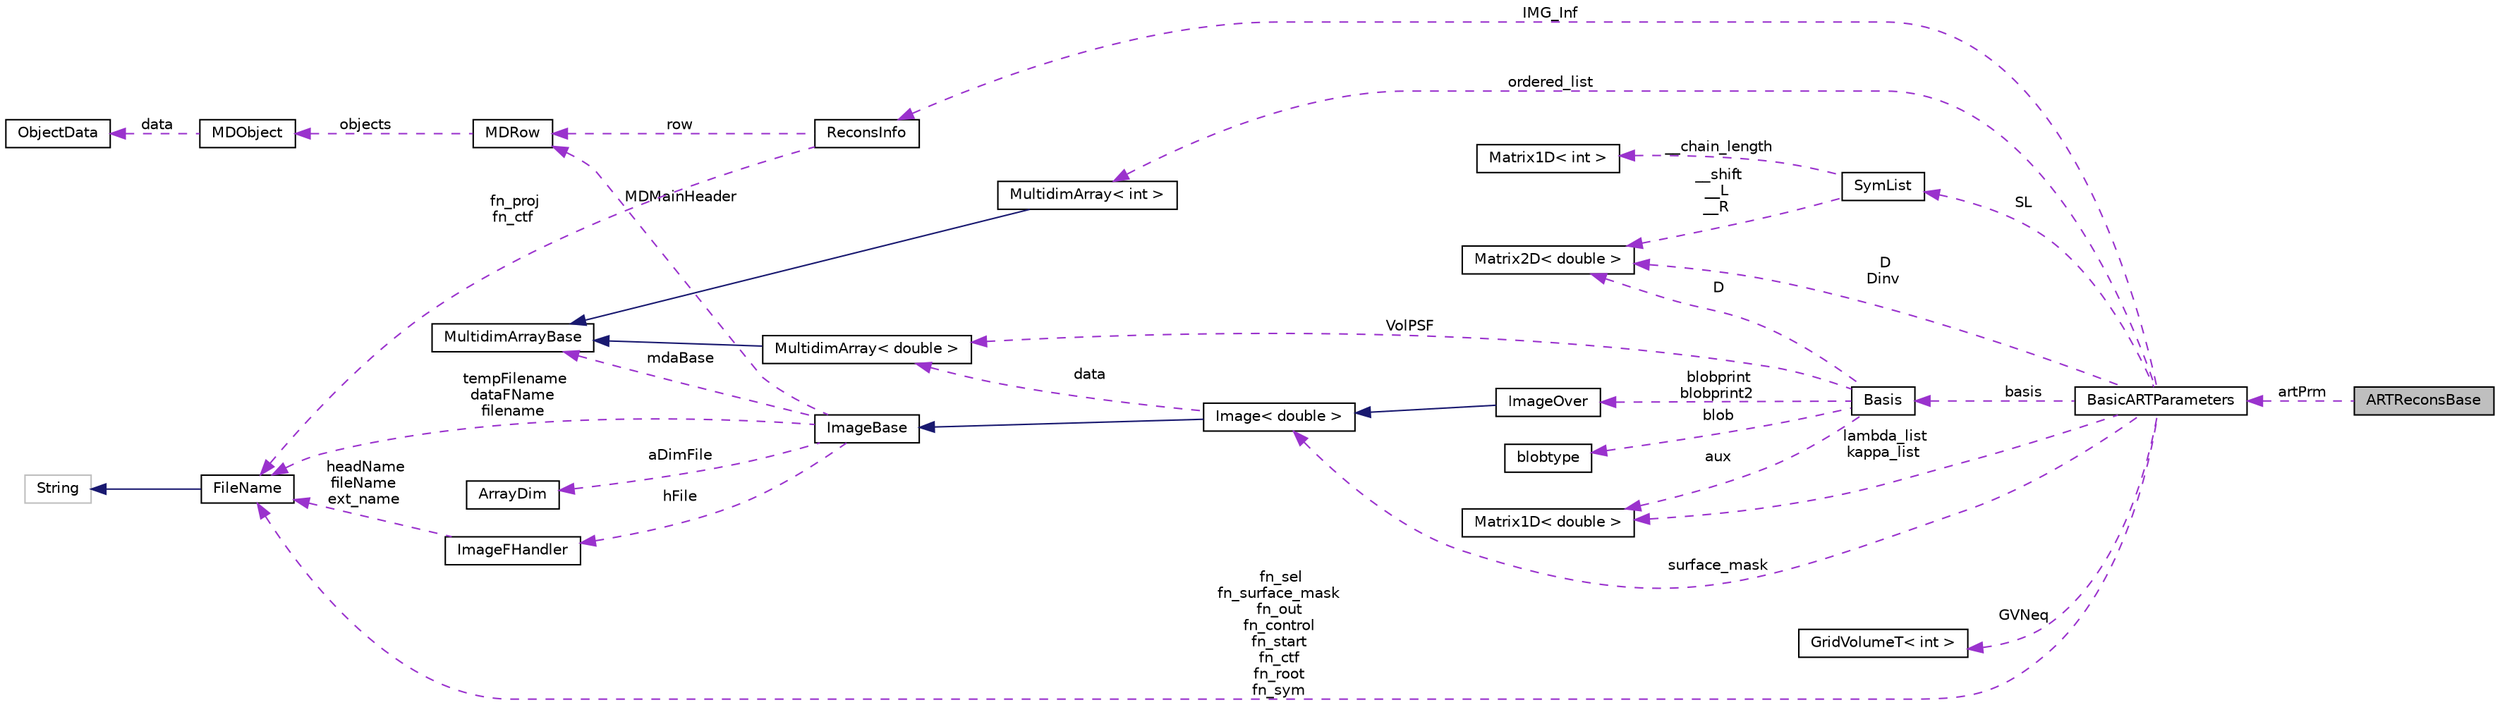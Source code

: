 digraph "ARTReconsBase"
{
  edge [fontname="Helvetica",fontsize="10",labelfontname="Helvetica",labelfontsize="10"];
  node [fontname="Helvetica",fontsize="10",shape=record];
  rankdir="LR";
  Node3 [label="ARTReconsBase",height=0.2,width=0.4,color="black", fillcolor="grey75", style="filled", fontcolor="black"];
  Node4 -> Node3 [dir="back",color="darkorchid3",fontsize="10",style="dashed",label=" artPrm" ,fontname="Helvetica"];
  Node4 [label="BasicARTParameters",height=0.2,width=0.4,color="black", fillcolor="white", style="filled",URL="$classBasicARTParameters.html"];
  Node5 -> Node4 [dir="back",color="darkorchid3",fontsize="10",style="dashed",label=" IMG_Inf" ,fontname="Helvetica"];
  Node5 [label="ReconsInfo",height=0.2,width=0.4,color="black", fillcolor="white", style="filled",URL="$structReconsInfo.html"];
  Node6 -> Node5 [dir="back",color="darkorchid3",fontsize="10",style="dashed",label=" row" ,fontname="Helvetica"];
  Node6 [label="MDRow",height=0.2,width=0.4,color="black", fillcolor="white", style="filled",URL="$classMDRow.html"];
  Node7 -> Node6 [dir="back",color="darkorchid3",fontsize="10",style="dashed",label=" objects" ,fontname="Helvetica"];
  Node7 [label="MDObject",height=0.2,width=0.4,color="black", fillcolor="white", style="filled",URL="$classMDObject.html"];
  Node8 -> Node7 [dir="back",color="darkorchid3",fontsize="10",style="dashed",label=" data" ,fontname="Helvetica"];
  Node8 [label="ObjectData",height=0.2,width=0.4,color="black", fillcolor="white", style="filled",URL="$unionObjectData.html"];
  Node9 -> Node5 [dir="back",color="darkorchid3",fontsize="10",style="dashed",label=" fn_proj\nfn_ctf" ,fontname="Helvetica"];
  Node9 [label="FileName",height=0.2,width=0.4,color="black", fillcolor="white", style="filled",URL="$classFileName.html"];
  Node10 -> Node9 [dir="back",color="midnightblue",fontsize="10",style="solid",fontname="Helvetica"];
  Node10 [label="String",height=0.2,width=0.4,color="grey75", fillcolor="white", style="filled"];
  Node11 -> Node4 [dir="back",color="darkorchid3",fontsize="10",style="dashed",label=" D\nDinv" ,fontname="Helvetica"];
  Node11 [label="Matrix2D\< double \>",height=0.2,width=0.4,color="black", fillcolor="white", style="filled",URL="$classMatrix2D.html"];
  Node12 -> Node4 [dir="back",color="darkorchid3",fontsize="10",style="dashed",label=" basis" ,fontname="Helvetica"];
  Node12 [label="Basis",height=0.2,width=0.4,color="black", fillcolor="white", style="filled",URL="$classBasis.html"];
  Node13 -> Node12 [dir="back",color="darkorchid3",fontsize="10",style="dashed",label=" blobprint\nblobprint2" ,fontname="Helvetica"];
  Node13 [label="ImageOver",height=0.2,width=0.4,color="black", fillcolor="white", style="filled",URL="$classImageOver.html"];
  Node14 -> Node13 [dir="back",color="midnightblue",fontsize="10",style="solid",fontname="Helvetica"];
  Node14 [label="Image\< double \>",height=0.2,width=0.4,color="black", fillcolor="white", style="filled",URL="$classImage.html"];
  Node15 -> Node14 [dir="back",color="midnightblue",fontsize="10",style="solid",fontname="Helvetica"];
  Node15 [label="ImageBase",height=0.2,width=0.4,color="black", fillcolor="white", style="filled",URL="$classImageBase.html",tooltip="Image base class. "];
  Node16 -> Node15 [dir="back",color="darkorchid3",fontsize="10",style="dashed",label=" mdaBase" ,fontname="Helvetica"];
  Node16 [label="MultidimArrayBase",height=0.2,width=0.4,color="black", fillcolor="white", style="filled",URL="$classMultidimArrayBase.html"];
  Node17 -> Node15 [dir="back",color="darkorchid3",fontsize="10",style="dashed",label=" hFile" ,fontname="Helvetica"];
  Node17 [label="ImageFHandler",height=0.2,width=0.4,color="black", fillcolor="white", style="filled",URL="$structImageFHandler.html"];
  Node9 -> Node17 [dir="back",color="darkorchid3",fontsize="10",style="dashed",label=" headName\nfileName\next_name" ,fontname="Helvetica"];
  Node6 -> Node15 [dir="back",color="darkorchid3",fontsize="10",style="dashed",label=" MDMainHeader" ,fontname="Helvetica"];
  Node18 -> Node15 [dir="back",color="darkorchid3",fontsize="10",style="dashed",label=" aDimFile" ,fontname="Helvetica"];
  Node18 [label="ArrayDim",height=0.2,width=0.4,color="black", fillcolor="white", style="filled",URL="$structArrayDim.html"];
  Node9 -> Node15 [dir="back",color="darkorchid3",fontsize="10",style="dashed",label=" tempFilename\ndataFName\nfilename" ,fontname="Helvetica"];
  Node19 -> Node14 [dir="back",color="darkorchid3",fontsize="10",style="dashed",label=" data" ,fontname="Helvetica"];
  Node19 [label="MultidimArray\< double \>",height=0.2,width=0.4,color="black", fillcolor="white", style="filled",URL="$classMultidimArray.html"];
  Node16 -> Node19 [dir="back",color="midnightblue",fontsize="10",style="solid",fontname="Helvetica"];
  Node20 -> Node12 [dir="back",color="darkorchid3",fontsize="10",style="dashed",label=" blob" ,fontname="Helvetica"];
  Node20 [label="blobtype",height=0.2,width=0.4,color="black", fillcolor="white", style="filled",URL="$structblobtype.html"];
  Node11 -> Node12 [dir="back",color="darkorchid3",fontsize="10",style="dashed",label=" D" ,fontname="Helvetica"];
  Node21 -> Node12 [dir="back",color="darkorchid3",fontsize="10",style="dashed",label=" aux" ,fontname="Helvetica"];
  Node21 [label="Matrix1D\< double \>",height=0.2,width=0.4,color="black", fillcolor="white", style="filled",URL="$classMatrix1D.html"];
  Node19 -> Node12 [dir="back",color="darkorchid3",fontsize="10",style="dashed",label=" VolPSF" ,fontname="Helvetica"];
  Node14 -> Node4 [dir="back",color="darkorchid3",fontsize="10",style="dashed",label=" surface_mask" ,fontname="Helvetica"];
  Node21 -> Node4 [dir="back",color="darkorchid3",fontsize="10",style="dashed",label=" lambda_list\nkappa_list" ,fontname="Helvetica"];
  Node22 -> Node4 [dir="back",color="darkorchid3",fontsize="10",style="dashed",label=" ordered_list" ,fontname="Helvetica"];
  Node22 [label="MultidimArray\< int \>",height=0.2,width=0.4,color="black", fillcolor="white", style="filled",URL="$classMultidimArray.html"];
  Node16 -> Node22 [dir="back",color="midnightblue",fontsize="10",style="solid",fontname="Helvetica"];
  Node23 -> Node4 [dir="back",color="darkorchid3",fontsize="10",style="dashed",label=" GVNeq" ,fontname="Helvetica"];
  Node23 [label="GridVolumeT\< int \>",height=0.2,width=0.4,color="black", fillcolor="white", style="filled",URL="$classGridVolumeT.html"];
  Node24 -> Node4 [dir="back",color="darkorchid3",fontsize="10",style="dashed",label=" SL" ,fontname="Helvetica"];
  Node24 [label="SymList",height=0.2,width=0.4,color="black", fillcolor="white", style="filled",URL="$classSymList.html"];
  Node11 -> Node24 [dir="back",color="darkorchid3",fontsize="10",style="dashed",label=" __shift\n__L\n__R" ,fontname="Helvetica"];
  Node25 -> Node24 [dir="back",color="darkorchid3",fontsize="10",style="dashed",label=" __chain_length" ,fontname="Helvetica"];
  Node25 [label="Matrix1D\< int \>",height=0.2,width=0.4,color="black", fillcolor="white", style="filled",URL="$classMatrix1D.html"];
  Node9 -> Node4 [dir="back",color="darkorchid3",fontsize="10",style="dashed",label=" fn_sel\nfn_surface_mask\nfn_out\nfn_control\nfn_start\nfn_ctf\nfn_root\nfn_sym" ,fontname="Helvetica"];
}
